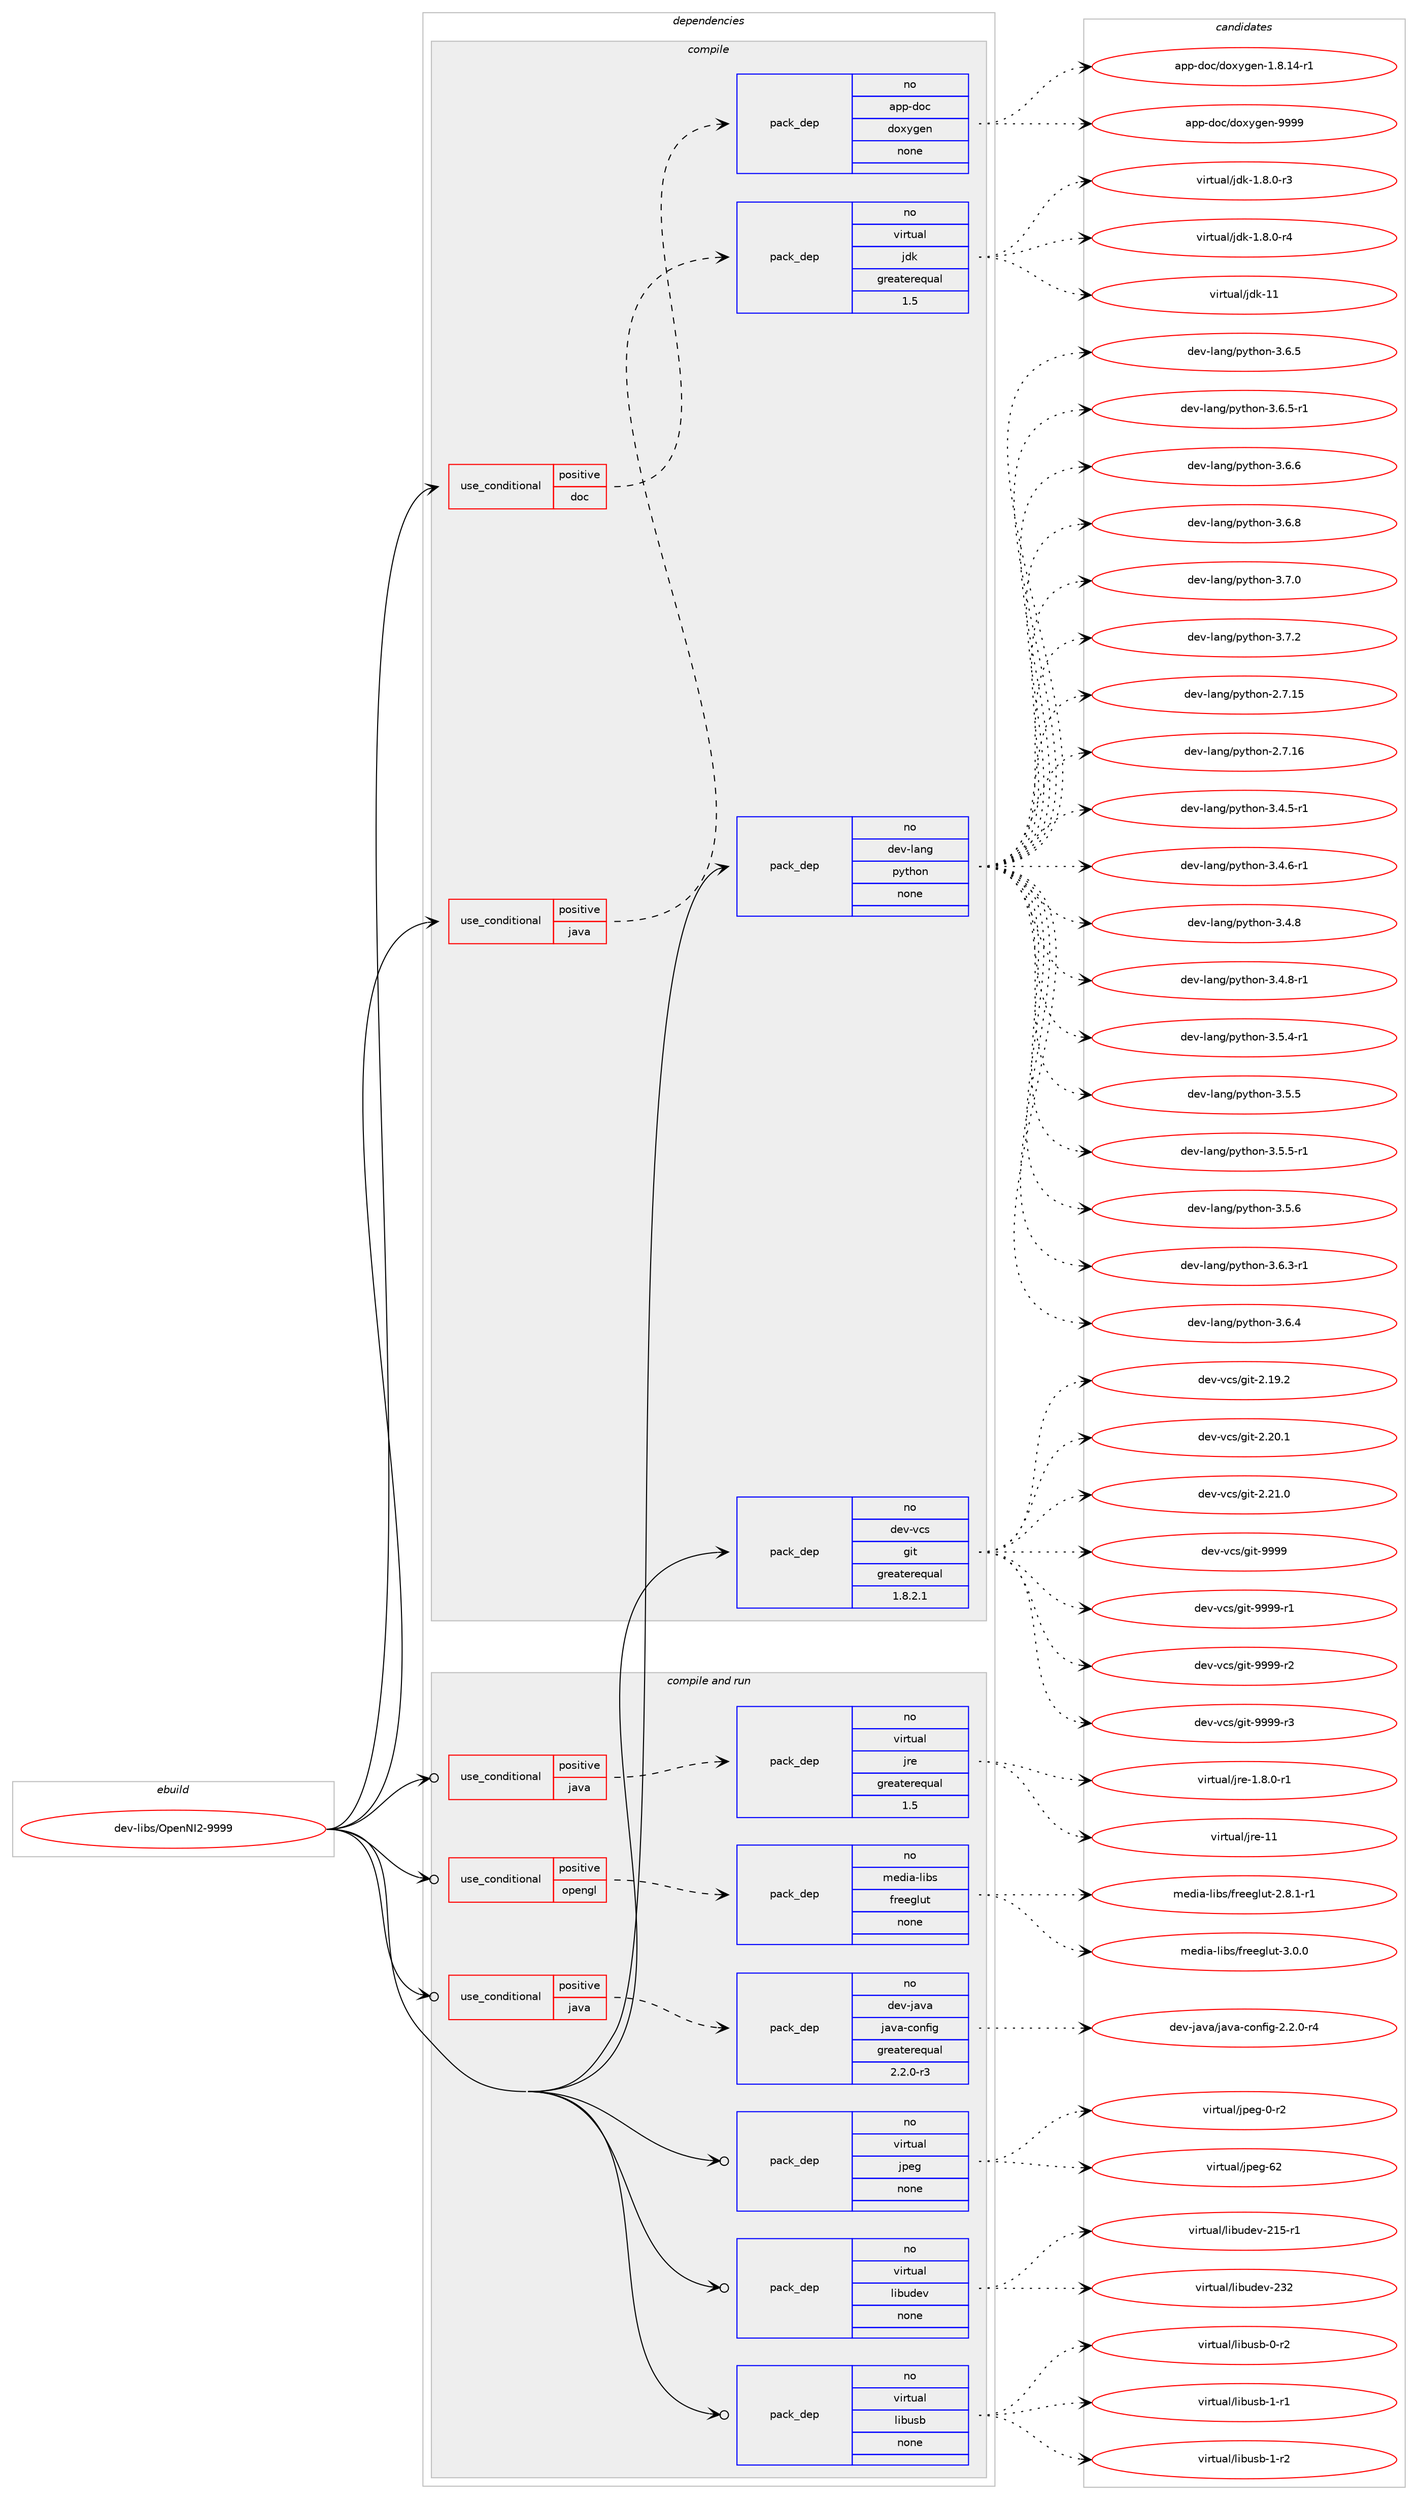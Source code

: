 digraph prolog {

# *************
# Graph options
# *************

newrank=true;
concentrate=true;
compound=true;
graph [rankdir=LR,fontname=Helvetica,fontsize=10,ranksep=1.5];#, ranksep=2.5, nodesep=0.2];
edge  [arrowhead=vee];
node  [fontname=Helvetica,fontsize=10];

# **********
# The ebuild
# **********

subgraph cluster_leftcol {
color=gray;
rank=same;
label=<<i>ebuild</i>>;
id [label="dev-libs/OpenNI2-9999", color=red, width=4, href="../dev-libs/OpenNI2-9999.svg"];
}

# ****************
# The dependencies
# ****************

subgraph cluster_midcol {
color=gray;
label=<<i>dependencies</i>>;
subgraph cluster_compile {
fillcolor="#eeeeee";
style=filled;
label=<<i>compile</i>>;
subgraph cond365170 {
dependency1363898 [label=<<TABLE BORDER="0" CELLBORDER="1" CELLSPACING="0" CELLPADDING="4"><TR><TD ROWSPAN="3" CELLPADDING="10">use_conditional</TD></TR><TR><TD>positive</TD></TR><TR><TD>doc</TD></TR></TABLE>>, shape=none, color=red];
subgraph pack976082 {
dependency1363899 [label=<<TABLE BORDER="0" CELLBORDER="1" CELLSPACING="0" CELLPADDING="4" WIDTH="220"><TR><TD ROWSPAN="6" CELLPADDING="30">pack_dep</TD></TR><TR><TD WIDTH="110">no</TD></TR><TR><TD>app-doc</TD></TR><TR><TD>doxygen</TD></TR><TR><TD>none</TD></TR><TR><TD></TD></TR></TABLE>>, shape=none, color=blue];
}
dependency1363898:e -> dependency1363899:w [weight=20,style="dashed",arrowhead="vee"];
}
id:e -> dependency1363898:w [weight=20,style="solid",arrowhead="vee"];
subgraph cond365171 {
dependency1363900 [label=<<TABLE BORDER="0" CELLBORDER="1" CELLSPACING="0" CELLPADDING="4"><TR><TD ROWSPAN="3" CELLPADDING="10">use_conditional</TD></TR><TR><TD>positive</TD></TR><TR><TD>java</TD></TR></TABLE>>, shape=none, color=red];
subgraph pack976083 {
dependency1363901 [label=<<TABLE BORDER="0" CELLBORDER="1" CELLSPACING="0" CELLPADDING="4" WIDTH="220"><TR><TD ROWSPAN="6" CELLPADDING="30">pack_dep</TD></TR><TR><TD WIDTH="110">no</TD></TR><TR><TD>virtual</TD></TR><TR><TD>jdk</TD></TR><TR><TD>greaterequal</TD></TR><TR><TD>1.5</TD></TR></TABLE>>, shape=none, color=blue];
}
dependency1363900:e -> dependency1363901:w [weight=20,style="dashed",arrowhead="vee"];
}
id:e -> dependency1363900:w [weight=20,style="solid",arrowhead="vee"];
subgraph pack976084 {
dependency1363902 [label=<<TABLE BORDER="0" CELLBORDER="1" CELLSPACING="0" CELLPADDING="4" WIDTH="220"><TR><TD ROWSPAN="6" CELLPADDING="30">pack_dep</TD></TR><TR><TD WIDTH="110">no</TD></TR><TR><TD>dev-lang</TD></TR><TR><TD>python</TD></TR><TR><TD>none</TD></TR><TR><TD></TD></TR></TABLE>>, shape=none, color=blue];
}
id:e -> dependency1363902:w [weight=20,style="solid",arrowhead="vee"];
subgraph pack976085 {
dependency1363903 [label=<<TABLE BORDER="0" CELLBORDER="1" CELLSPACING="0" CELLPADDING="4" WIDTH="220"><TR><TD ROWSPAN="6" CELLPADDING="30">pack_dep</TD></TR><TR><TD WIDTH="110">no</TD></TR><TR><TD>dev-vcs</TD></TR><TR><TD>git</TD></TR><TR><TD>greaterequal</TD></TR><TR><TD>1.8.2.1</TD></TR></TABLE>>, shape=none, color=blue];
}
id:e -> dependency1363903:w [weight=20,style="solid",arrowhead="vee"];
}
subgraph cluster_compileandrun {
fillcolor="#eeeeee";
style=filled;
label=<<i>compile and run</i>>;
subgraph cond365172 {
dependency1363904 [label=<<TABLE BORDER="0" CELLBORDER="1" CELLSPACING="0" CELLPADDING="4"><TR><TD ROWSPAN="3" CELLPADDING="10">use_conditional</TD></TR><TR><TD>positive</TD></TR><TR><TD>java</TD></TR></TABLE>>, shape=none, color=red];
subgraph pack976086 {
dependency1363905 [label=<<TABLE BORDER="0" CELLBORDER="1" CELLSPACING="0" CELLPADDING="4" WIDTH="220"><TR><TD ROWSPAN="6" CELLPADDING="30">pack_dep</TD></TR><TR><TD WIDTH="110">no</TD></TR><TR><TD>dev-java</TD></TR><TR><TD>java-config</TD></TR><TR><TD>greaterequal</TD></TR><TR><TD>2.2.0-r3</TD></TR></TABLE>>, shape=none, color=blue];
}
dependency1363904:e -> dependency1363905:w [weight=20,style="dashed",arrowhead="vee"];
}
id:e -> dependency1363904:w [weight=20,style="solid",arrowhead="odotvee"];
subgraph cond365173 {
dependency1363906 [label=<<TABLE BORDER="0" CELLBORDER="1" CELLSPACING="0" CELLPADDING="4"><TR><TD ROWSPAN="3" CELLPADDING="10">use_conditional</TD></TR><TR><TD>positive</TD></TR><TR><TD>java</TD></TR></TABLE>>, shape=none, color=red];
subgraph pack976087 {
dependency1363907 [label=<<TABLE BORDER="0" CELLBORDER="1" CELLSPACING="0" CELLPADDING="4" WIDTH="220"><TR><TD ROWSPAN="6" CELLPADDING="30">pack_dep</TD></TR><TR><TD WIDTH="110">no</TD></TR><TR><TD>virtual</TD></TR><TR><TD>jre</TD></TR><TR><TD>greaterequal</TD></TR><TR><TD>1.5</TD></TR></TABLE>>, shape=none, color=blue];
}
dependency1363906:e -> dependency1363907:w [weight=20,style="dashed",arrowhead="vee"];
}
id:e -> dependency1363906:w [weight=20,style="solid",arrowhead="odotvee"];
subgraph cond365174 {
dependency1363908 [label=<<TABLE BORDER="0" CELLBORDER="1" CELLSPACING="0" CELLPADDING="4"><TR><TD ROWSPAN="3" CELLPADDING="10">use_conditional</TD></TR><TR><TD>positive</TD></TR><TR><TD>opengl</TD></TR></TABLE>>, shape=none, color=red];
subgraph pack976088 {
dependency1363909 [label=<<TABLE BORDER="0" CELLBORDER="1" CELLSPACING="0" CELLPADDING="4" WIDTH="220"><TR><TD ROWSPAN="6" CELLPADDING="30">pack_dep</TD></TR><TR><TD WIDTH="110">no</TD></TR><TR><TD>media-libs</TD></TR><TR><TD>freeglut</TD></TR><TR><TD>none</TD></TR><TR><TD></TD></TR></TABLE>>, shape=none, color=blue];
}
dependency1363908:e -> dependency1363909:w [weight=20,style="dashed",arrowhead="vee"];
}
id:e -> dependency1363908:w [weight=20,style="solid",arrowhead="odotvee"];
subgraph pack976089 {
dependency1363910 [label=<<TABLE BORDER="0" CELLBORDER="1" CELLSPACING="0" CELLPADDING="4" WIDTH="220"><TR><TD ROWSPAN="6" CELLPADDING="30">pack_dep</TD></TR><TR><TD WIDTH="110">no</TD></TR><TR><TD>virtual</TD></TR><TR><TD>jpeg</TD></TR><TR><TD>none</TD></TR><TR><TD></TD></TR></TABLE>>, shape=none, color=blue];
}
id:e -> dependency1363910:w [weight=20,style="solid",arrowhead="odotvee"];
subgraph pack976090 {
dependency1363911 [label=<<TABLE BORDER="0" CELLBORDER="1" CELLSPACING="0" CELLPADDING="4" WIDTH="220"><TR><TD ROWSPAN="6" CELLPADDING="30">pack_dep</TD></TR><TR><TD WIDTH="110">no</TD></TR><TR><TD>virtual</TD></TR><TR><TD>libudev</TD></TR><TR><TD>none</TD></TR><TR><TD></TD></TR></TABLE>>, shape=none, color=blue];
}
id:e -> dependency1363911:w [weight=20,style="solid",arrowhead="odotvee"];
subgraph pack976091 {
dependency1363912 [label=<<TABLE BORDER="0" CELLBORDER="1" CELLSPACING="0" CELLPADDING="4" WIDTH="220"><TR><TD ROWSPAN="6" CELLPADDING="30">pack_dep</TD></TR><TR><TD WIDTH="110">no</TD></TR><TR><TD>virtual</TD></TR><TR><TD>libusb</TD></TR><TR><TD>none</TD></TR><TR><TD></TD></TR></TABLE>>, shape=none, color=blue];
}
id:e -> dependency1363912:w [weight=20,style="solid",arrowhead="odotvee"];
}
subgraph cluster_run {
fillcolor="#eeeeee";
style=filled;
label=<<i>run</i>>;
}
}

# **************
# The candidates
# **************

subgraph cluster_choices {
rank=same;
color=gray;
label=<<i>candidates</i>>;

subgraph choice976082 {
color=black;
nodesep=1;
choice97112112451001119947100111120121103101110454946564649524511449 [label="app-doc/doxygen-1.8.14-r1", color=red, width=4,href="../app-doc/doxygen-1.8.14-r1.svg"];
choice971121124510011199471001111201211031011104557575757 [label="app-doc/doxygen-9999", color=red, width=4,href="../app-doc/doxygen-9999.svg"];
dependency1363899:e -> choice97112112451001119947100111120121103101110454946564649524511449:w [style=dotted,weight="100"];
dependency1363899:e -> choice971121124510011199471001111201211031011104557575757:w [style=dotted,weight="100"];
}
subgraph choice976083 {
color=black;
nodesep=1;
choice11810511411611797108471061001074549465646484511451 [label="virtual/jdk-1.8.0-r3", color=red, width=4,href="../virtual/jdk-1.8.0-r3.svg"];
choice11810511411611797108471061001074549465646484511452 [label="virtual/jdk-1.8.0-r4", color=red, width=4,href="../virtual/jdk-1.8.0-r4.svg"];
choice1181051141161179710847106100107454949 [label="virtual/jdk-11", color=red, width=4,href="../virtual/jdk-11.svg"];
dependency1363901:e -> choice11810511411611797108471061001074549465646484511451:w [style=dotted,weight="100"];
dependency1363901:e -> choice11810511411611797108471061001074549465646484511452:w [style=dotted,weight="100"];
dependency1363901:e -> choice1181051141161179710847106100107454949:w [style=dotted,weight="100"];
}
subgraph choice976084 {
color=black;
nodesep=1;
choice10010111845108971101034711212111610411111045504655464953 [label="dev-lang/python-2.7.15", color=red, width=4,href="../dev-lang/python-2.7.15.svg"];
choice10010111845108971101034711212111610411111045504655464954 [label="dev-lang/python-2.7.16", color=red, width=4,href="../dev-lang/python-2.7.16.svg"];
choice1001011184510897110103471121211161041111104551465246534511449 [label="dev-lang/python-3.4.5-r1", color=red, width=4,href="../dev-lang/python-3.4.5-r1.svg"];
choice1001011184510897110103471121211161041111104551465246544511449 [label="dev-lang/python-3.4.6-r1", color=red, width=4,href="../dev-lang/python-3.4.6-r1.svg"];
choice100101118451089711010347112121116104111110455146524656 [label="dev-lang/python-3.4.8", color=red, width=4,href="../dev-lang/python-3.4.8.svg"];
choice1001011184510897110103471121211161041111104551465246564511449 [label="dev-lang/python-3.4.8-r1", color=red, width=4,href="../dev-lang/python-3.4.8-r1.svg"];
choice1001011184510897110103471121211161041111104551465346524511449 [label="dev-lang/python-3.5.4-r1", color=red, width=4,href="../dev-lang/python-3.5.4-r1.svg"];
choice100101118451089711010347112121116104111110455146534653 [label="dev-lang/python-3.5.5", color=red, width=4,href="../dev-lang/python-3.5.5.svg"];
choice1001011184510897110103471121211161041111104551465346534511449 [label="dev-lang/python-3.5.5-r1", color=red, width=4,href="../dev-lang/python-3.5.5-r1.svg"];
choice100101118451089711010347112121116104111110455146534654 [label="dev-lang/python-3.5.6", color=red, width=4,href="../dev-lang/python-3.5.6.svg"];
choice1001011184510897110103471121211161041111104551465446514511449 [label="dev-lang/python-3.6.3-r1", color=red, width=4,href="../dev-lang/python-3.6.3-r1.svg"];
choice100101118451089711010347112121116104111110455146544652 [label="dev-lang/python-3.6.4", color=red, width=4,href="../dev-lang/python-3.6.4.svg"];
choice100101118451089711010347112121116104111110455146544653 [label="dev-lang/python-3.6.5", color=red, width=4,href="../dev-lang/python-3.6.5.svg"];
choice1001011184510897110103471121211161041111104551465446534511449 [label="dev-lang/python-3.6.5-r1", color=red, width=4,href="../dev-lang/python-3.6.5-r1.svg"];
choice100101118451089711010347112121116104111110455146544654 [label="dev-lang/python-3.6.6", color=red, width=4,href="../dev-lang/python-3.6.6.svg"];
choice100101118451089711010347112121116104111110455146544656 [label="dev-lang/python-3.6.8", color=red, width=4,href="../dev-lang/python-3.6.8.svg"];
choice100101118451089711010347112121116104111110455146554648 [label="dev-lang/python-3.7.0", color=red, width=4,href="../dev-lang/python-3.7.0.svg"];
choice100101118451089711010347112121116104111110455146554650 [label="dev-lang/python-3.7.2", color=red, width=4,href="../dev-lang/python-3.7.2.svg"];
dependency1363902:e -> choice10010111845108971101034711212111610411111045504655464953:w [style=dotted,weight="100"];
dependency1363902:e -> choice10010111845108971101034711212111610411111045504655464954:w [style=dotted,weight="100"];
dependency1363902:e -> choice1001011184510897110103471121211161041111104551465246534511449:w [style=dotted,weight="100"];
dependency1363902:e -> choice1001011184510897110103471121211161041111104551465246544511449:w [style=dotted,weight="100"];
dependency1363902:e -> choice100101118451089711010347112121116104111110455146524656:w [style=dotted,weight="100"];
dependency1363902:e -> choice1001011184510897110103471121211161041111104551465246564511449:w [style=dotted,weight="100"];
dependency1363902:e -> choice1001011184510897110103471121211161041111104551465346524511449:w [style=dotted,weight="100"];
dependency1363902:e -> choice100101118451089711010347112121116104111110455146534653:w [style=dotted,weight="100"];
dependency1363902:e -> choice1001011184510897110103471121211161041111104551465346534511449:w [style=dotted,weight="100"];
dependency1363902:e -> choice100101118451089711010347112121116104111110455146534654:w [style=dotted,weight="100"];
dependency1363902:e -> choice1001011184510897110103471121211161041111104551465446514511449:w [style=dotted,weight="100"];
dependency1363902:e -> choice100101118451089711010347112121116104111110455146544652:w [style=dotted,weight="100"];
dependency1363902:e -> choice100101118451089711010347112121116104111110455146544653:w [style=dotted,weight="100"];
dependency1363902:e -> choice1001011184510897110103471121211161041111104551465446534511449:w [style=dotted,weight="100"];
dependency1363902:e -> choice100101118451089711010347112121116104111110455146544654:w [style=dotted,weight="100"];
dependency1363902:e -> choice100101118451089711010347112121116104111110455146544656:w [style=dotted,weight="100"];
dependency1363902:e -> choice100101118451089711010347112121116104111110455146554648:w [style=dotted,weight="100"];
dependency1363902:e -> choice100101118451089711010347112121116104111110455146554650:w [style=dotted,weight="100"];
}
subgraph choice976085 {
color=black;
nodesep=1;
choice10010111845118991154710310511645504649574650 [label="dev-vcs/git-2.19.2", color=red, width=4,href="../dev-vcs/git-2.19.2.svg"];
choice10010111845118991154710310511645504650484649 [label="dev-vcs/git-2.20.1", color=red, width=4,href="../dev-vcs/git-2.20.1.svg"];
choice10010111845118991154710310511645504650494648 [label="dev-vcs/git-2.21.0", color=red, width=4,href="../dev-vcs/git-2.21.0.svg"];
choice1001011184511899115471031051164557575757 [label="dev-vcs/git-9999", color=red, width=4,href="../dev-vcs/git-9999.svg"];
choice10010111845118991154710310511645575757574511449 [label="dev-vcs/git-9999-r1", color=red, width=4,href="../dev-vcs/git-9999-r1.svg"];
choice10010111845118991154710310511645575757574511450 [label="dev-vcs/git-9999-r2", color=red, width=4,href="../dev-vcs/git-9999-r2.svg"];
choice10010111845118991154710310511645575757574511451 [label="dev-vcs/git-9999-r3", color=red, width=4,href="../dev-vcs/git-9999-r3.svg"];
dependency1363903:e -> choice10010111845118991154710310511645504649574650:w [style=dotted,weight="100"];
dependency1363903:e -> choice10010111845118991154710310511645504650484649:w [style=dotted,weight="100"];
dependency1363903:e -> choice10010111845118991154710310511645504650494648:w [style=dotted,weight="100"];
dependency1363903:e -> choice1001011184511899115471031051164557575757:w [style=dotted,weight="100"];
dependency1363903:e -> choice10010111845118991154710310511645575757574511449:w [style=dotted,weight="100"];
dependency1363903:e -> choice10010111845118991154710310511645575757574511450:w [style=dotted,weight="100"];
dependency1363903:e -> choice10010111845118991154710310511645575757574511451:w [style=dotted,weight="100"];
}
subgraph choice976086 {
color=black;
nodesep=1;
choice10010111845106971189747106971189745991111101021051034550465046484511452 [label="dev-java/java-config-2.2.0-r4", color=red, width=4,href="../dev-java/java-config-2.2.0-r4.svg"];
dependency1363905:e -> choice10010111845106971189747106971189745991111101021051034550465046484511452:w [style=dotted,weight="100"];
}
subgraph choice976087 {
color=black;
nodesep=1;
choice11810511411611797108471061141014549465646484511449 [label="virtual/jre-1.8.0-r1", color=red, width=4,href="../virtual/jre-1.8.0-r1.svg"];
choice1181051141161179710847106114101454949 [label="virtual/jre-11", color=red, width=4,href="../virtual/jre-11.svg"];
dependency1363907:e -> choice11810511411611797108471061141014549465646484511449:w [style=dotted,weight="100"];
dependency1363907:e -> choice1181051141161179710847106114101454949:w [style=dotted,weight="100"];
}
subgraph choice976088 {
color=black;
nodesep=1;
choice109101100105974510810598115471021141011011031081171164550465646494511449 [label="media-libs/freeglut-2.8.1-r1", color=red, width=4,href="../media-libs/freeglut-2.8.1-r1.svg"];
choice10910110010597451081059811547102114101101103108117116455146484648 [label="media-libs/freeglut-3.0.0", color=red, width=4,href="../media-libs/freeglut-3.0.0.svg"];
dependency1363909:e -> choice109101100105974510810598115471021141011011031081171164550465646494511449:w [style=dotted,weight="100"];
dependency1363909:e -> choice10910110010597451081059811547102114101101103108117116455146484648:w [style=dotted,weight="100"];
}
subgraph choice976089 {
color=black;
nodesep=1;
choice118105114116117971084710611210110345484511450 [label="virtual/jpeg-0-r2", color=red, width=4,href="../virtual/jpeg-0-r2.svg"];
choice1181051141161179710847106112101103455450 [label="virtual/jpeg-62", color=red, width=4,href="../virtual/jpeg-62.svg"];
dependency1363910:e -> choice118105114116117971084710611210110345484511450:w [style=dotted,weight="100"];
dependency1363910:e -> choice1181051141161179710847106112101103455450:w [style=dotted,weight="100"];
}
subgraph choice976090 {
color=black;
nodesep=1;
choice118105114116117971084710810598117100101118455049534511449 [label="virtual/libudev-215-r1", color=red, width=4,href="../virtual/libudev-215-r1.svg"];
choice11810511411611797108471081059811710010111845505150 [label="virtual/libudev-232", color=red, width=4,href="../virtual/libudev-232.svg"];
dependency1363911:e -> choice118105114116117971084710810598117100101118455049534511449:w [style=dotted,weight="100"];
dependency1363911:e -> choice11810511411611797108471081059811710010111845505150:w [style=dotted,weight="100"];
}
subgraph choice976091 {
color=black;
nodesep=1;
choice1181051141161179710847108105981171159845484511450 [label="virtual/libusb-0-r2", color=red, width=4,href="../virtual/libusb-0-r2.svg"];
choice1181051141161179710847108105981171159845494511449 [label="virtual/libusb-1-r1", color=red, width=4,href="../virtual/libusb-1-r1.svg"];
choice1181051141161179710847108105981171159845494511450 [label="virtual/libusb-1-r2", color=red, width=4,href="../virtual/libusb-1-r2.svg"];
dependency1363912:e -> choice1181051141161179710847108105981171159845484511450:w [style=dotted,weight="100"];
dependency1363912:e -> choice1181051141161179710847108105981171159845494511449:w [style=dotted,weight="100"];
dependency1363912:e -> choice1181051141161179710847108105981171159845494511450:w [style=dotted,weight="100"];
}
}

}
